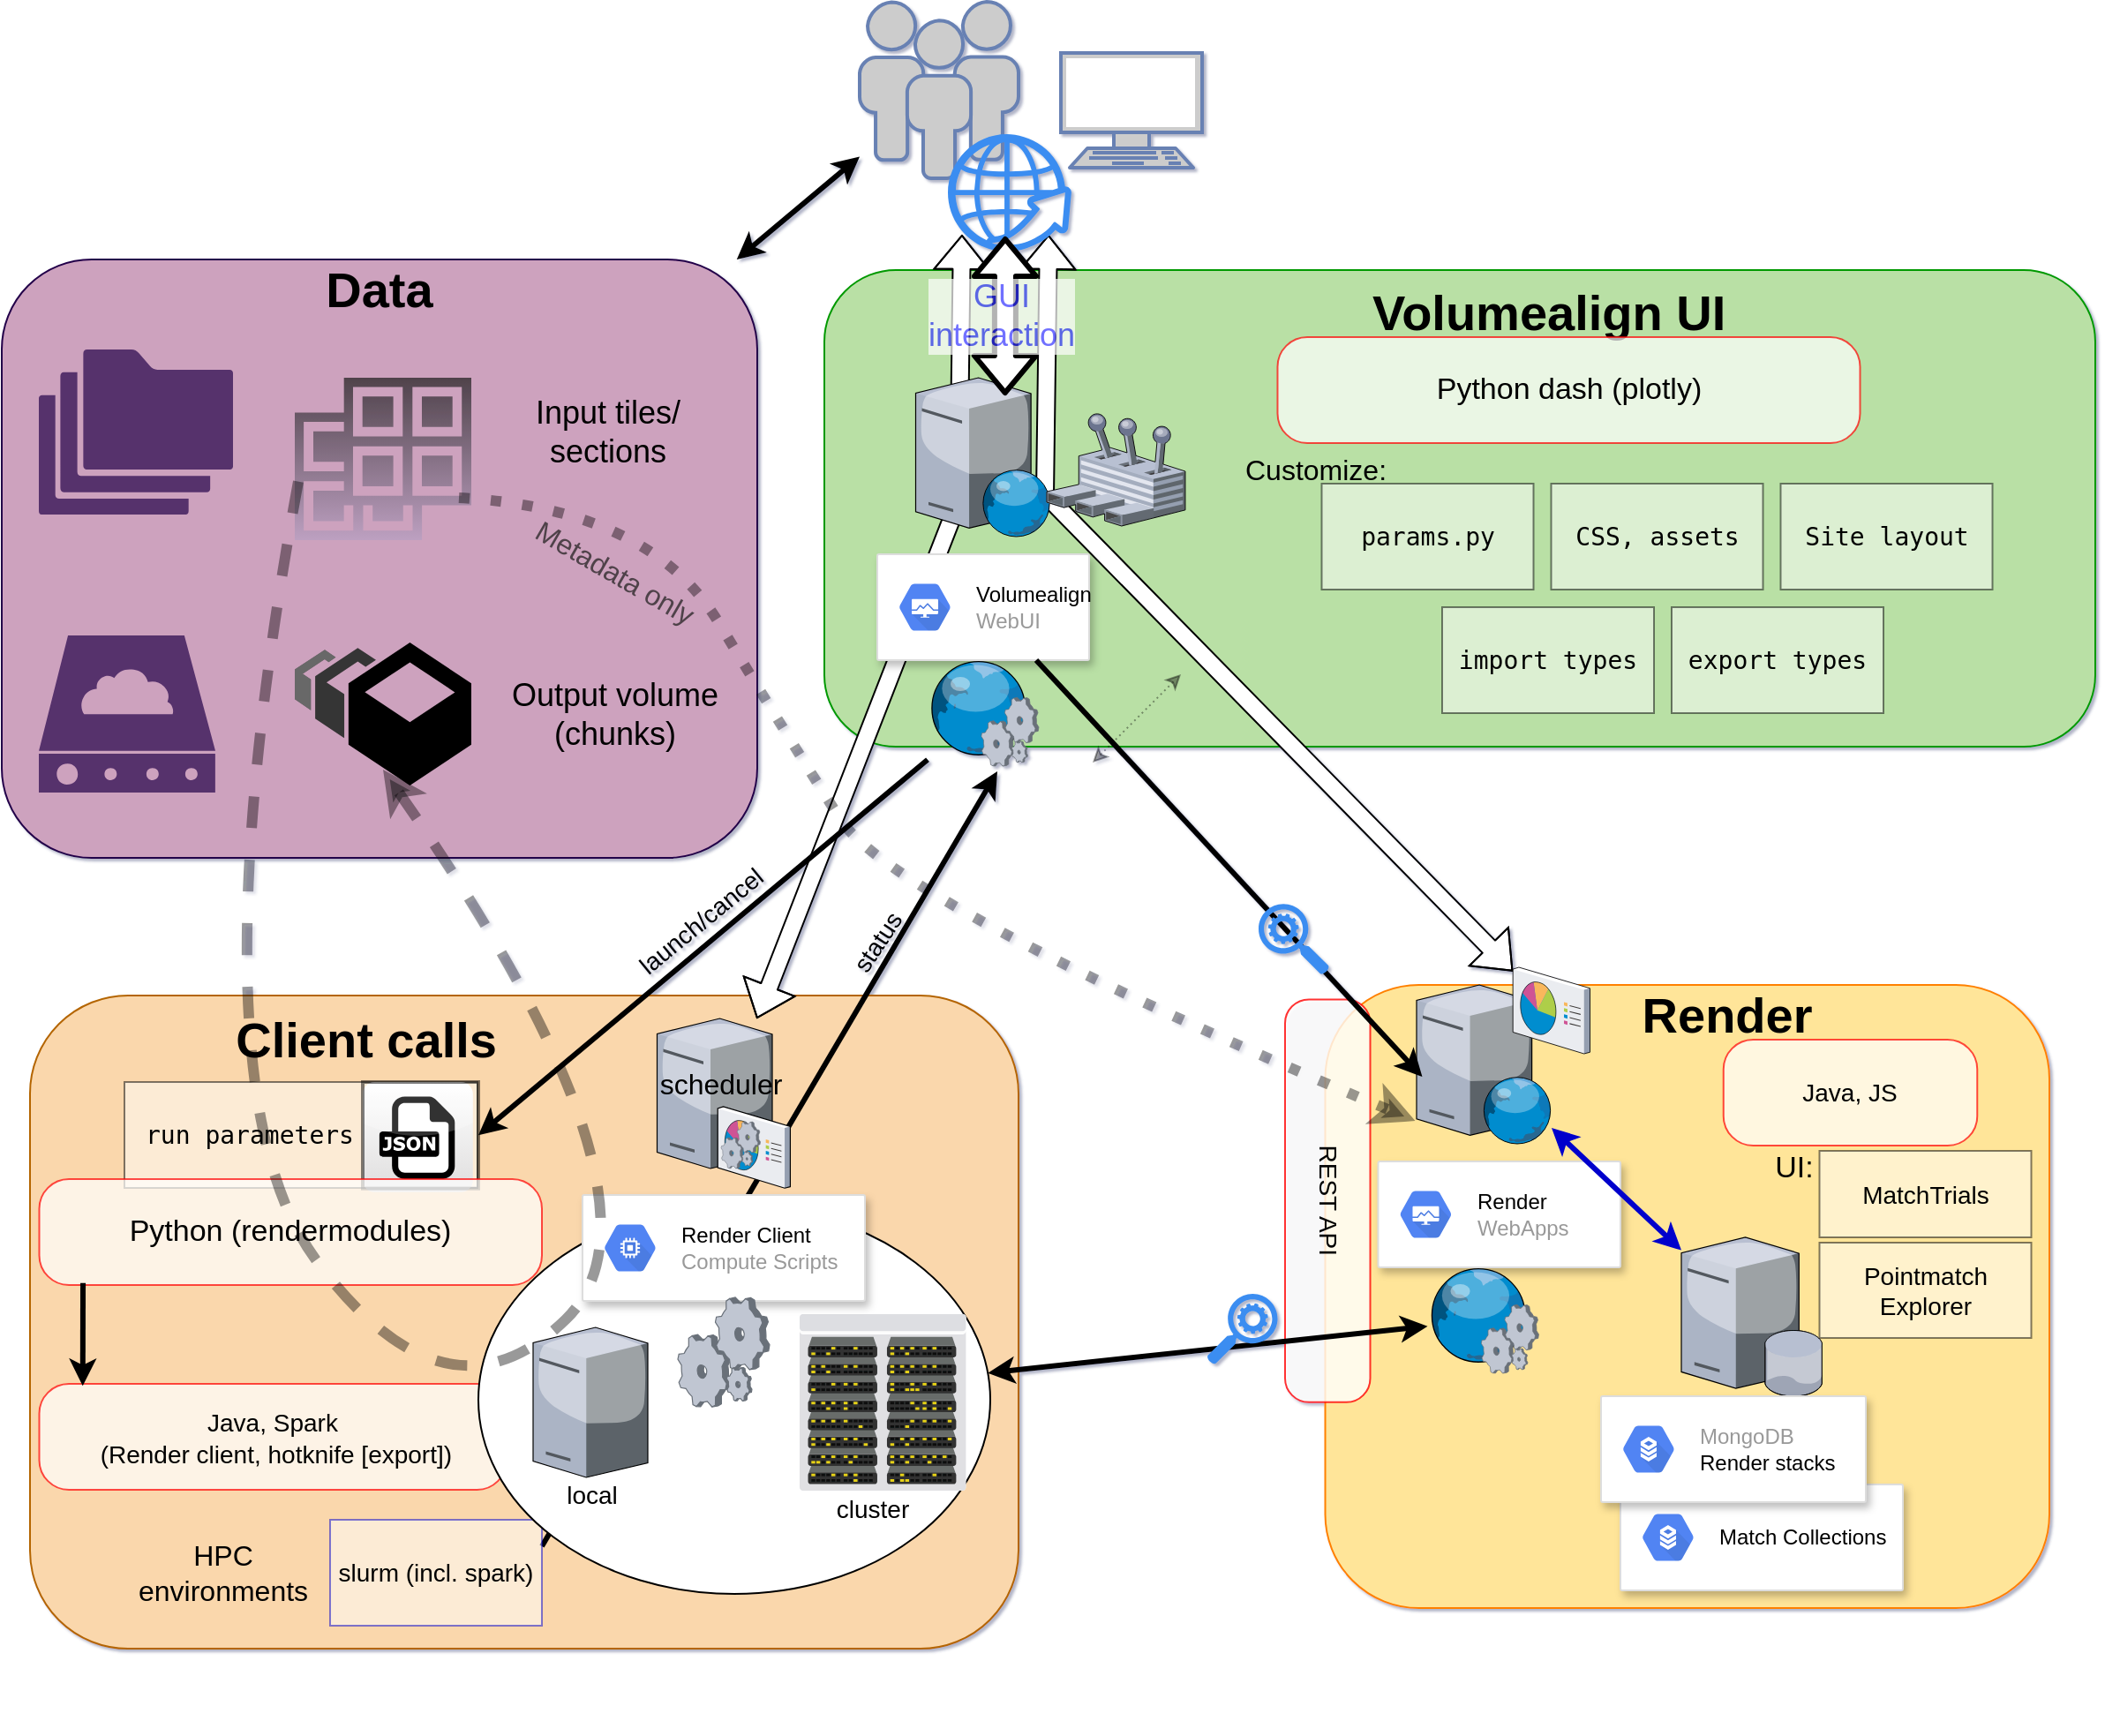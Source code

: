 <mxfile version="14.4.3" type="device"><diagram id="D8vMgsMkB-rplZWLKfx1" name="Page-1"><mxGraphModel dx="1826" dy="1260" grid="0" gridSize="10" guides="1" tooltips="1" connect="1" arrows="1" fold="1" page="0" pageScale="1" pageWidth="850" pageHeight="1100" math="0" shadow="1"><root><mxCell id="0"/><mxCell id="1" parent="0"/><mxCell id="05P3TEuLgaPyhXDfoOm5-92" value="&lt;h1&gt;&amp;nbsp;&amp;nbsp;&amp;nbsp;&amp;nbsp;&amp;nbsp;&amp;nbsp;&amp;nbsp;&amp;nbsp;&amp;nbsp;&amp;nbsp;&amp;nbsp;&amp;nbsp; Volumealign UI&lt;/h1&gt;&lt;blockquote&gt;&lt;div style=&quot;font-size: 15px&quot; align=&quot;left&quot;&gt;&lt;p style=&quot;font-size: 17px&quot;&gt;&lt;br&gt;&lt;/p&gt;&lt;/div&gt;&lt;/blockquote&gt;&lt;div&gt;&lt;br&gt;&lt;/div&gt;&lt;div&gt;&lt;br&gt;&lt;/div&gt;&lt;div&gt;&lt;br&gt;&lt;/div&gt;&lt;div&gt;&lt;br&gt;&lt;/div&gt;&lt;div&gt;&lt;br&gt;&lt;/div&gt;&lt;div&gt;&lt;br&gt;&lt;/div&gt;&lt;div&gt;&lt;br&gt;&lt;/div&gt;&lt;div&gt;&lt;br&gt;&lt;/div&gt;&lt;div&gt;&lt;br&gt;&lt;/div&gt;&lt;div&gt;&lt;br&gt;&lt;/div&gt;&lt;div&gt;&lt;br&gt;&lt;/div&gt;" style="whiteSpace=wrap;html=1;fontSize=14;rounded=1;fillColor=#B9E0A5;strokeColor=#009900;" parent="1" vertex="1"><mxGeometry x="260" y="-61" width="720" height="270" as="geometry"/></mxCell><mxCell id="05P3TEuLgaPyhXDfoOm5-90" value="&lt;h1&gt;Client calls&amp;nbsp;&amp;nbsp;&amp;nbsp;&amp;nbsp;&amp;nbsp;&amp;nbsp;&amp;nbsp;&amp;nbsp;&amp;nbsp;&amp;nbsp;&amp;nbsp;&amp;nbsp;&amp;nbsp;&amp;nbsp;&amp;nbsp;&amp;nbsp;&amp;nbsp;&amp;nbsp;&amp;nbsp;&amp;nbsp;&amp;nbsp;&amp;nbsp;&amp;nbsp; &lt;br&gt;&lt;/h1&gt;&lt;div&gt;&lt;br&gt;&lt;/div&gt;&lt;div&gt;&lt;br&gt;&lt;/div&gt;&lt;div&gt;&lt;br&gt;&lt;/div&gt;&lt;div&gt;&lt;br&gt;&lt;/div&gt;&lt;div&gt;&lt;br&gt;&lt;/div&gt;&lt;div&gt;&lt;br&gt;&lt;/div&gt;&lt;div&gt;&lt;br&gt;&lt;/div&gt;&lt;div&gt;&lt;br&gt;&lt;/div&gt;&lt;div&gt;&lt;br&gt;&lt;/div&gt;&lt;div&gt;&lt;br&gt;&lt;/div&gt;&lt;div&gt;&lt;br&gt;&lt;/div&gt;&lt;div&gt;&lt;br&gt;&lt;/div&gt;&lt;div&gt;&lt;br&gt;&lt;/div&gt;&lt;div&gt;&lt;br&gt;&lt;/div&gt;&lt;div&gt;&lt;br&gt;&lt;/div&gt;&lt;div&gt;&lt;br&gt;&lt;/div&gt;&lt;div&gt;&lt;br&gt;&lt;/div&gt;&lt;div&gt;&lt;br&gt;&lt;/div&gt;&lt;div&gt;&lt;br&gt;&lt;/div&gt;" style="whiteSpace=wrap;html=1;fontSize=14;fillColor=#fad7ac;strokeColor=#b46504;rounded=1;" parent="1" vertex="1"><mxGeometry x="-190" y="350" width="560" height="370" as="geometry"/></mxCell><mxCell id="05P3TEuLgaPyhXDfoOm5-80" value="" style="shape=flexArrow;endArrow=classic;startArrow=classic;html=1;exitX=0.114;exitY=0.857;exitDx=0;exitDy=0;exitPerimeter=0;fillColor=#ffffff;" parent="1" source="05P3TEuLgaPyhXDfoOm5-55" target="05P3TEuLgaPyhXDfoOm5-22" edge="1"><mxGeometry width="50" height="50" relative="1" as="geometry"><mxPoint x="394.88" y="-44.16" as="sourcePoint"/><mxPoint x="490.821" y="210" as="targetPoint"/><Array as="points"><mxPoint x="336" y="70"/></Array></mxGeometry></mxCell><mxCell id="05P3TEuLgaPyhXDfoOm5-79" value="" style="shape=flexArrow;endArrow=classic;startArrow=classic;html=1;exitX=0.814;exitY=0.857;exitDx=0;exitDy=0;exitPerimeter=0;fillColor=#ffffff;" parent="1" source="05P3TEuLgaPyhXDfoOm5-55" target="05P3TEuLgaPyhXDfoOm5-68" edge="1"><mxGeometry width="50" height="50" relative="1" as="geometry"><mxPoint x="362.021" y="10.0" as="sourcePoint"/><mxPoint x="364.43" y="-43.628" as="targetPoint"/><Array as="points"><mxPoint x="385" y="66"/></Array></mxGeometry></mxCell><mxCell id="05P3TEuLgaPyhXDfoOm5-73" value="" style="group" parent="1" vertex="1" connectable="0"><mxGeometry x="290" width="178.48" height="220" as="geometry"/></mxCell><mxCell id="05P3TEuLgaPyhXDfoOm5-36" value="" style="group" parent="05P3TEuLgaPyhXDfoOm5-73" vertex="1" connectable="0"><mxGeometry width="120" height="220" as="geometry"/></mxCell><mxCell id="05P3TEuLgaPyhXDfoOm5-37" value="" style="group" parent="05P3TEuLgaPyhXDfoOm5-36" vertex="1" connectable="0"><mxGeometry width="120" height="160" as="geometry"/></mxCell><mxCell id="05P3TEuLgaPyhXDfoOm5-38" value="" style="verticalLabelPosition=bottom;aspect=fixed;html=1;verticalAlign=top;strokeColor=none;align=center;outlineConnect=0;shape=mxgraph.citrix.web_server;" parent="05P3TEuLgaPyhXDfoOm5-37" vertex="1"><mxGeometry x="21.75" width="76.5" height="90" as="geometry"/></mxCell><mxCell id="05P3TEuLgaPyhXDfoOm5-39" value="" style="strokeColor=#dddddd;shadow=1;strokeWidth=1;rounded=1;absoluteArcSize=1;arcSize=2;" parent="05P3TEuLgaPyhXDfoOm5-37" vertex="1"><mxGeometry y="100" width="120" height="60" as="geometry"/></mxCell><mxCell id="05P3TEuLgaPyhXDfoOm5-40" value="&lt;font color=&quot;#000000&quot;&gt;Volumealign&lt;/font&gt;&lt;br&gt;WebUI" style="dashed=0;connectable=0;html=1;fillColor=#5184F3;strokeColor=none;shape=mxgraph.gcp2.hexIcon;prIcon=cloud_deployment_manager;part=1;labelPosition=right;verticalLabelPosition=middle;align=left;verticalAlign=middle;spacingLeft=5;fontColor=#999999;fontSize=12;" parent="05P3TEuLgaPyhXDfoOm5-39" vertex="1"><mxGeometry y="0.5" width="44" height="39" relative="1" as="geometry"><mxPoint x="5" y="-19.5" as="offset"/></mxGeometry></mxCell><mxCell id="05P3TEuLgaPyhXDfoOm5-41" value="" style="verticalLabelPosition=bottom;aspect=fixed;html=1;verticalAlign=top;strokeColor=none;align=center;outlineConnect=0;shape=mxgraph.citrix.web_service;" parent="05P3TEuLgaPyhXDfoOm5-36" vertex="1"><mxGeometry x="28.5" y="160" width="63" height="60" as="geometry"/></mxCell><mxCell id="05P3TEuLgaPyhXDfoOm5-69" value="" style="verticalLabelPosition=bottom;aspect=fixed;html=1;verticalAlign=top;strokeColor=none;align=center;outlineConnect=0;shape=mxgraph.citrix.user_control;fontSize=14;" parent="05P3TEuLgaPyhXDfoOm5-73" vertex="1"><mxGeometry x="96" y="20" width="78.48" height="64" as="geometry"/></mxCell><mxCell id="05P3TEuLgaPyhXDfoOm5-77" value="" style="group" parent="1" vertex="1" connectable="0"><mxGeometry x="300" y="-190" width="174" height="118.5" as="geometry"/></mxCell><mxCell id="05P3TEuLgaPyhXDfoOm5-46" value="" style="group" parent="05P3TEuLgaPyhXDfoOm5-77" vertex="1" connectable="0"><mxGeometry width="174" height="77" as="geometry"/></mxCell><mxCell id="05P3TEuLgaPyhXDfoOm5-56" value="" style="fontColor=#0066CC;verticalAlign=top;verticalLabelPosition=bottom;labelPosition=center;align=center;html=1;outlineConnect=0;fillColor=#CCCCCC;strokeColor=#6881B3;gradientColor=none;gradientDirection=north;strokeWidth=2;shape=mxgraph.networks.terminal;" parent="05P3TEuLgaPyhXDfoOm5-46" vertex="1"><mxGeometry x="94" y="6" width="80" height="65" as="geometry"/></mxCell><mxCell id="05P3TEuLgaPyhXDfoOm5-64" value="" style="fontColor=#0066CC;verticalAlign=top;verticalLabelPosition=bottom;labelPosition=center;align=center;html=1;outlineConnect=0;fillColor=#CCCCCC;strokeColor=#6881B3;gradientColor=none;gradientDirection=north;strokeWidth=2;shape=mxgraph.networks.users;" parent="05P3TEuLgaPyhXDfoOm5-46" vertex="1"><mxGeometry x="-20" y="-23" width="90" height="100" as="geometry"/></mxCell><mxCell id="05P3TEuLgaPyhXDfoOm5-55" value="" style="html=1;aspect=fixed;strokeColor=none;shadow=0;align=center;verticalAlign=top;fillColor=#3B8DF1;shape=mxgraph.gcp2.globe_world" parent="05P3TEuLgaPyhXDfoOm5-77" vertex="1"><mxGeometry x="30" y="52" width="70" height="66.5" as="geometry"/></mxCell><mxCell id="05P3TEuLgaPyhXDfoOm5-60" value="" style="shape=flexArrow;endArrow=classic;startArrow=classic;html=1;entryX=0.463;entryY=0.872;entryDx=0;entryDy=0;entryPerimeter=0;exitX=0.662;exitY=0.111;exitDx=0;exitDy=0;exitPerimeter=0;strokeWidth=3;fillColor=#ffffff;edgeStyle=elbowEdgeStyle;" parent="1" source="05P3TEuLgaPyhXDfoOm5-38" target="05P3TEuLgaPyhXDfoOm5-55" edge="1"><mxGeometry width="50" height="50" relative="1" as="geometry"><mxPoint x="361.688" y="3.69" as="sourcePoint"/><mxPoint x="362.43" y="-53.628" as="targetPoint"/></mxGeometry></mxCell><mxCell id="05P3TEuLgaPyhXDfoOm5-83" style="edgeStyle=none;rounded=0;orthogonalLoop=1;jettySize=auto;html=1;entryX=1;entryY=0.5;entryDx=0;entryDy=0;startArrow=none;startFill=0;strokeWidth=3;fillColor=#ffffff;fontSize=14;" parent="1" source="05P3TEuLgaPyhXDfoOm5-41" target="05P3TEuLgaPyhXDfoOm5-108" edge="1"><mxGeometry relative="1" as="geometry"/></mxCell><mxCell id="05P3TEuLgaPyhXDfoOm5-84" style="edgeStyle=none;rounded=0;orthogonalLoop=1;jettySize=auto;html=1;entryX=1;entryY=0.25;entryDx=0;entryDy=0;startArrow=classic;startFill=1;strokeColor=#000000;strokeWidth=3;fillColor=#ffffff;fontSize=14;exitX=0.627;exitY=1.05;exitDx=0;exitDy=0;exitPerimeter=0;endArrow=none;endFill=0;" parent="1" source="05P3TEuLgaPyhXDfoOm5-41" target="05P3TEuLgaPyhXDfoOm5-122" edge="1"><mxGeometry relative="1" as="geometry"/></mxCell><mxCell id="05P3TEuLgaPyhXDfoOm5-86" value="launch/cancel" style="text;html=1;align=center;verticalAlign=middle;resizable=0;points=[];autosize=1;fontSize=14;rotation=-39.3;" parent="1" vertex="1"><mxGeometry x="140" y="298.16" width="100" height="20" as="geometry"/></mxCell><mxCell id="05P3TEuLgaPyhXDfoOm5-88" value="&lt;div&gt;status&lt;/div&gt;" style="text;html=1;align=center;verticalAlign=middle;resizable=0;points=[];autosize=1;fontSize=14;rotation=-56.6;" parent="1" vertex="1"><mxGeometry x="265" y="310" width="50" height="20" as="geometry"/></mxCell><mxCell id="05P3TEuLgaPyhXDfoOm5-95" value="&lt;font style=&quot;font-size: 17px&quot;&gt;Python dash (plotly)&lt;br&gt;&lt;/font&gt;" style="whiteSpace=wrap;html=1;rounded=1;fontSize=14;fillColor=#FFFFFF;opacity=70;strokeColor=#FF0000;arcSize=28;" parent="1" vertex="1"><mxGeometry x="516.75" y="-23" width="330" height="60" as="geometry"/></mxCell><mxCell id="05P3TEuLgaPyhXDfoOm5-102" value="" style="group" parent="1" vertex="1" connectable="0"><mxGeometry x="541.75" y="60" width="380" height="60" as="geometry"/></mxCell><mxCell id="05P3TEuLgaPyhXDfoOm5-97" value="&lt;pre&gt;params.py&lt;/pre&gt;" style="whiteSpace=wrap;html=1;rounded=0;fontSize=14;opacity=50;shadow=0;glass=0;sketch=0;" parent="05P3TEuLgaPyhXDfoOm5-102" vertex="1"><mxGeometry width="120" height="60" as="geometry"/></mxCell><mxCell id="05P3TEuLgaPyhXDfoOm5-98" value="&lt;pre&gt;CSS, assets&lt;/pre&gt;" style="whiteSpace=wrap;html=1;rounded=0;fontSize=14;opacity=50;shadow=0;glass=0;sketch=0;" parent="05P3TEuLgaPyhXDfoOm5-102" vertex="1"><mxGeometry x="130" width="120" height="60" as="geometry"/></mxCell><mxCell id="05P3TEuLgaPyhXDfoOm5-99" value="&lt;pre&gt;Site layout&lt;/pre&gt;" style="whiteSpace=wrap;html=1;rounded=0;fontSize=14;opacity=50;shadow=0;glass=0;sketch=0;" parent="05P3TEuLgaPyhXDfoOm5-102" vertex="1"><mxGeometry x="260" width="120" height="60" as="geometry"/></mxCell><mxCell id="05P3TEuLgaPyhXDfoOm5-103" style="edgeStyle=none;rounded=0;orthogonalLoop=1;jettySize=auto;html=1;exitX=1;exitY=0.5;exitDx=0;exitDy=0;startArrow=classic;startFill=1;endArrow=none;endFill=0;strokeColor=#000000;strokeWidth=3;fillColor=#ffffff;fontSize=14;" parent="1" source="05P3TEuLgaPyhXDfoOm5-92" target="05P3TEuLgaPyhXDfoOm5-92" edge="1"><mxGeometry relative="1" as="geometry"/></mxCell><mxCell id="05P3TEuLgaPyhXDfoOm5-104" value="" style="group" parent="1" vertex="1" connectable="0"><mxGeometry x="610" y="130" width="250" height="60" as="geometry"/></mxCell><mxCell id="05P3TEuLgaPyhXDfoOm5-100" value="&lt;pre&gt;import types&lt;/pre&gt;" style="whiteSpace=wrap;html=1;rounded=0;fontSize=14;opacity=50;shadow=0;glass=0;sketch=0;" parent="05P3TEuLgaPyhXDfoOm5-104" vertex="1"><mxGeometry width="120" height="60" as="geometry"/></mxCell><mxCell id="05P3TEuLgaPyhXDfoOm5-101" value="&lt;pre&gt;export types&lt;/pre&gt;" style="whiteSpace=wrap;html=1;rounded=0;fontSize=14;opacity=50;shadow=0;glass=0;sketch=0;" parent="05P3TEuLgaPyhXDfoOm5-104" vertex="1"><mxGeometry x="130" width="120" height="60" as="geometry"/></mxCell><mxCell id="05P3TEuLgaPyhXDfoOm5-112" value="" style="group" parent="1" vertex="1" connectable="0"><mxGeometry x="-136.5" y="399" width="200.5" height="62.4" as="geometry"/></mxCell><mxCell id="05P3TEuLgaPyhXDfoOm5-107" value="&lt;pre&gt;run parameters       &lt;/pre&gt;" style="whiteSpace=wrap;html=1;rounded=0;fontSize=14;opacity=50;shadow=0;glass=0;sketch=0;" parent="05P3TEuLgaPyhXDfoOm5-112" vertex="1"><mxGeometry width="200" height="60" as="geometry"/></mxCell><mxCell id="05P3TEuLgaPyhXDfoOm5-109" value="" style="group" parent="05P3TEuLgaPyhXDfoOm5-112" vertex="1" connectable="0"><mxGeometry x="135" width="65.5" height="62.4" as="geometry"/></mxCell><mxCell id="05P3TEuLgaPyhXDfoOm5-94" value="" style="outlineConnect=0;html=1;align=center;labelPosition=center;verticalLabelPosition=bottom;verticalAlign=top;shape=mxgraph.webicons.json;gradientColor=#DFDEDE;rounded=1;fontSize=14;perimeterSpacing=11;strokeWidth=7;shadow=0;sketch=0;strokeColor=none;" parent="05P3TEuLgaPyhXDfoOm5-109" vertex="1"><mxGeometry width="62.397" height="62.4" as="geometry"/></mxCell><mxCell id="05P3TEuLgaPyhXDfoOm5-108" value="" style="rounded=0;whiteSpace=wrap;html=1;shadow=0;glass=0;sketch=0;strokeColor=#000000;strokeWidth=2;fontSize=14;opacity=50;fillColor=none;" parent="05P3TEuLgaPyhXDfoOm5-109" vertex="1"><mxGeometry width="65.5" height="60.331" as="geometry"/></mxCell><mxCell id="05P3TEuLgaPyhXDfoOm5-117" value="&lt;font style=&quot;font-size: 17px&quot;&gt;Python (rendermodules)&lt;br&gt;&lt;/font&gt;" style="whiteSpace=wrap;html=1;rounded=1;fontSize=14;fillColor=#FFFFFF;opacity=70;strokeColor=#FF0000;arcSize=28;" parent="1" vertex="1"><mxGeometry x="-184.75" y="454" width="284.75" height="60" as="geometry"/></mxCell><mxCell id="05P3TEuLgaPyhXDfoOm5-119" value="Java, Spark&lt;font style=&quot;font-size: 17px&quot;&gt;&lt;br&gt;&lt;/font&gt;&amp;nbsp;(Render client, hotknife [export])" style="whiteSpace=wrap;html=1;rounded=1;fontSize=14;fillColor=#FFFFFF;opacity=70;strokeColor=#FF0000;arcSize=28;" parent="1" vertex="1"><mxGeometry x="-184.75" y="570" width="264.75" height="60" as="geometry"/></mxCell><mxCell id="05P3TEuLgaPyhXDfoOm5-120" style="edgeStyle=none;rounded=0;orthogonalLoop=1;jettySize=auto;html=1;startArrow=none;startFill=0;endArrow=classic;endFill=1;strokeColor=#000000;strokeWidth=3;fillColor=#ffffff;fontSize=14;entryX=0.093;entryY=0.019;entryDx=0;entryDy=0;entryPerimeter=0;exitX=0.087;exitY=0.981;exitDx=0;exitDy=0;exitPerimeter=0;" parent="1" source="05P3TEuLgaPyhXDfoOm5-117" target="05P3TEuLgaPyhXDfoOm5-119" edge="1"><mxGeometry relative="1" as="geometry"><mxPoint x="-160" y="518" as="sourcePoint"/></mxGeometry></mxCell><mxCell id="05P3TEuLgaPyhXDfoOm5-122" value="slurm (incl. spark)" style="whiteSpace=wrap;html=1;rounded=0;fontSize=14;opacity=50;shadow=0;glass=0;sketch=0;strokeColor=#0000CC;" parent="1" vertex="1"><mxGeometry x="-20" y="647" width="120" height="60" as="geometry"/></mxCell><mxCell id="05P3TEuLgaPyhXDfoOm5-71" value="" style="group" parent="1" vertex="1" connectable="0"><mxGeometry x="64" y="363" width="336" height="402" as="geometry"/></mxCell><mxCell id="05P3TEuLgaPyhXDfoOm5-58" value="" style="ellipse;whiteSpace=wrap;html=1;" parent="05P3TEuLgaPyhXDfoOm5-71" vertex="1"><mxGeometry y="106" width="290" height="220" as="geometry"/></mxCell><mxCell id="05P3TEuLgaPyhXDfoOm5-29" value="" style="group" parent="05P3TEuLgaPyhXDfoOm5-71" vertex="1" connectable="0"><mxGeometry x="31" y="110" width="297.5" height="292" as="geometry"/></mxCell><mxCell id="05P3TEuLgaPyhXDfoOm5-33" value="" style="group" parent="05P3TEuLgaPyhXDfoOm5-29" vertex="1" connectable="0"><mxGeometry y="57.5" width="272.5" height="234.5" as="geometry"/></mxCell><mxCell id="05P3TEuLgaPyhXDfoOm5-24" value="" style="verticalLabelPosition=bottom;aspect=fixed;html=1;verticalAlign=top;strokeColor=none;align=center;outlineConnect=0;shape=mxgraph.citrix.datacenter;" parent="05P3TEuLgaPyhXDfoOm5-33" vertex="1"><mxGeometry x="151" width="94.44" height="100" as="geometry"/></mxCell><mxCell id="05P3TEuLgaPyhXDfoOm5-25" value="" style="verticalLabelPosition=bottom;aspect=fixed;html=1;verticalAlign=top;strokeColor=none;align=center;outlineConnect=0;shape=mxgraph.citrix.license_server;" parent="05P3TEuLgaPyhXDfoOm5-33" vertex="1"><mxGeometry y="7.5" width="65" height="85" as="geometry"/></mxCell><mxCell id="05P3TEuLgaPyhXDfoOm5-65" value="local" style="text;html=1;resizable=0;autosize=1;align=center;verticalAlign=middle;points=[];fillColor=none;strokeColor=none;rounded=0;fontSize=14;horizontal=1;" parent="05P3TEuLgaPyhXDfoOm5-33" vertex="1"><mxGeometry x="12.5" y="92.5" width="40" height="20" as="geometry"/></mxCell><mxCell id="05P3TEuLgaPyhXDfoOm5-66" value="cluster" style="text;html=1;resizable=0;autosize=1;align=center;verticalAlign=middle;points=[];fillColor=none;strokeColor=none;rounded=0;fontSize=14;horizontal=1;" parent="05P3TEuLgaPyhXDfoOm5-33" vertex="1"><mxGeometry x="162" y="100" width="60" height="20" as="geometry"/></mxCell><mxCell id="05P3TEuLgaPyhXDfoOm5-32" value="" style="group" parent="05P3TEuLgaPyhXDfoOm5-71" vertex="1" connectable="0"><mxGeometry x="59" width="160" height="220" as="geometry"/></mxCell><mxCell id="05P3TEuLgaPyhXDfoOm5-26" value="" style="strokeColor=#dddddd;shadow=1;strokeWidth=1;rounded=1;absoluteArcSize=1;arcSize=2;" parent="05P3TEuLgaPyhXDfoOm5-32" vertex="1"><mxGeometry y="100" width="160" height="60" as="geometry"/></mxCell><mxCell id="05P3TEuLgaPyhXDfoOm5-27" value="&lt;font color=&quot;#000000&quot;&gt;Render Client&lt;/font&gt;&lt;br&gt;Compute Scripts" style="dashed=0;connectable=0;html=1;fillColor=#5184F3;strokeColor=none;shape=mxgraph.gcp2.hexIcon;prIcon=compute_engine;part=1;labelPosition=right;verticalLabelPosition=middle;align=left;verticalAlign=middle;spacingLeft=5;fontColor=#999999;fontSize=12;" parent="05P3TEuLgaPyhXDfoOm5-26" vertex="1"><mxGeometry y="0.5" width="44" height="39" relative="1" as="geometry"><mxPoint x="5" y="-19.5" as="offset"/></mxGeometry></mxCell><mxCell id="05P3TEuLgaPyhXDfoOm5-30" value="" style="group" parent="05P3TEuLgaPyhXDfoOm5-32" vertex="1" connectable="0"><mxGeometry x="42.25" width="75.5" height="220" as="geometry"/></mxCell><mxCell id="05P3TEuLgaPyhXDfoOm5-22" value="" style="verticalLabelPosition=bottom;aspect=fixed;html=1;verticalAlign=top;strokeColor=none;align=center;outlineConnect=0;shape=mxgraph.citrix.command_center;" parent="05P3TEuLgaPyhXDfoOm5-30" vertex="1"><mxGeometry width="75.5" height="96" as="geometry"/></mxCell><mxCell id="05P3TEuLgaPyhXDfoOm5-21" value="" style="verticalLabelPosition=bottom;aspect=fixed;html=1;verticalAlign=top;strokeColor=none;align=center;outlineConnect=0;shape=mxgraph.citrix.process;" parent="05P3TEuLgaPyhXDfoOm5-30" vertex="1"><mxGeometry x="11.75" y="158" width="52" height="62" as="geometry"/></mxCell><mxCell id="05P3TEuLgaPyhXDfoOm5-127" value="scheduler" style="text;html=1;align=center;verticalAlign=middle;resizable=0;points=[];autosize=1;fontSize=16;" parent="05P3TEuLgaPyhXDfoOm5-30" vertex="1"><mxGeometry x="-4.5" y="27" width="80" height="20" as="geometry"/></mxCell><mxCell id="05P3TEuLgaPyhXDfoOm5-126" value="&lt;div style=&quot;font-size: 16px;&quot;&gt;HPC&lt;/div&gt;&lt;div style=&quot;font-size: 16px;&quot;&gt;environments&lt;/div&gt;" style="text;html=1;align=center;verticalAlign=middle;resizable=0;points=[];autosize=1;fontSize=16;" parent="1" vertex="1"><mxGeometry x="-136.5" y="657" width="110" height="40" as="geometry"/></mxCell><mxCell id="05P3TEuLgaPyhXDfoOm5-128" value="&lt;div style=&quot;font-size: 18px;&quot;&gt;GUI&lt;/div&gt;&lt;div style=&quot;font-size: 18px;&quot;&gt; interaction&lt;/div&gt;" style="text;html=1;align=center;verticalAlign=middle;resizable=0;points=[];autosize=1;fontSize=18;fontColor=#3333FF;labelBackgroundColor=#ffffff;textOpacity=70;" parent="1" vertex="1"><mxGeometry x="310" y="-60" width="100" height="50" as="geometry"/></mxCell><mxCell id="05P3TEuLgaPyhXDfoOm5-140" value="" style="group" parent="1" vertex="1" connectable="0"><mxGeometry x="-206" y="-67" width="428" height="339" as="geometry"/></mxCell><mxCell id="05P3TEuLgaPyhXDfoOm5-137" value="&lt;h1&gt;Data &lt;br&gt;&lt;/h1&gt;&lt;blockquote&gt;&lt;div style=&quot;font-size: 15px&quot; align=&quot;left&quot;&gt;&lt;p style=&quot;font-size: 17px&quot;&gt;&lt;br&gt;&lt;/p&gt;&lt;/div&gt;&lt;/blockquote&gt;&lt;div&gt;&lt;br&gt;&lt;/div&gt;&lt;div&gt;&lt;br&gt;&lt;/div&gt;&lt;div&gt;&lt;br&gt;&lt;/div&gt;&lt;div&gt;&lt;br&gt;&lt;/div&gt;&lt;div&gt;&lt;br&gt;&lt;/div&gt;&lt;div&gt;&lt;br&gt;&lt;/div&gt;&lt;div&gt;&lt;br&gt;&lt;/div&gt;&lt;div&gt;&lt;br&gt;&lt;/div&gt;&lt;div&gt;&lt;br&gt;&lt;/div&gt;&lt;div&gt;&lt;br&gt;&lt;/div&gt;&lt;div&gt;&lt;br&gt;&lt;/div&gt;&lt;div&gt;&lt;br&gt;&lt;/div&gt;&lt;div&gt;&lt;br&gt;&lt;/div&gt;&lt;div&gt;&lt;br&gt;&lt;/div&gt;&lt;div&gt;&lt;br&gt;&lt;/div&gt;&lt;div&gt;&lt;br&gt;&lt;/div&gt;" style="whiteSpace=wrap;html=1;fontSize=14;rounded=1;fillColor=#CDA2BE;strokeColor=#24004A;" parent="05P3TEuLgaPyhXDfoOm5-140" vertex="1"><mxGeometry width="428" height="339" as="geometry"/></mxCell><mxCell id="05P3TEuLgaPyhXDfoOm5-130" value="" style="html=1;aspect=fixed;strokeColor=none;shadow=0;align=center;verticalAlign=top;shape=mxgraph.gcp2.folders;rounded=0;glass=0;labelBackgroundColor=#ffffff;sketch=0;fontSize=18;fontColor=#000000;opacity=70;fillColor=#24004A;" parent="05P3TEuLgaPyhXDfoOm5-140" vertex="1"><mxGeometry x="21" y="51" width="110" height="93.5" as="geometry"/></mxCell><mxCell id="05P3TEuLgaPyhXDfoOm5-132" value="" style="html=1;aspect=fixed;strokeColor=none;shadow=0;align=center;verticalAlign=top;shape=mxgraph.gcp2.segments_2;rounded=0;glass=0;labelBackgroundColor=#ffffff;sketch=0;fontSize=18;fontColor=#000000;opacity=70;fillColor=#1A1A1A;gradientColor=#B69FC2;" parent="05P3TEuLgaPyhXDfoOm5-140" vertex="1"><mxGeometry x="166" y="67" width="100" height="92" as="geometry"/></mxCell><mxCell id="05P3TEuLgaPyhXDfoOm5-135" value="" style="html=1;aspect=fixed;strokeColor=none;shadow=0;align=center;verticalAlign=top;shape=mxgraph.gcp2.bucket_scale;rounded=0;glass=0;labelBackgroundColor=#ffffff;sketch=0;fontSize=18;fontColor=#000000;fillColor=#030303;" parent="05P3TEuLgaPyhXDfoOm5-140" vertex="1"><mxGeometry x="166" y="217" width="100" height="81" as="geometry"/></mxCell><mxCell id="05P3TEuLgaPyhXDfoOm5-136" value="" style="html=1;aspect=fixed;strokeColor=none;shadow=0;align=center;verticalAlign=top;shape=mxgraph.gcp2.cloud_server;rounded=0;glass=0;labelBackgroundColor=#ffffff;sketch=0;fontSize=18;fontColor=#000000;fillColor=#24004A;opacity=70;" parent="05P3TEuLgaPyhXDfoOm5-140" vertex="1"><mxGeometry x="21" y="213" width="100" height="89" as="geometry"/></mxCell><mxCell id="05P3TEuLgaPyhXDfoOm5-138" value="&lt;div&gt;Input tiles/&lt;/div&gt;&lt;div&gt;sections&lt;/div&gt;" style="text;html=1;align=center;verticalAlign=middle;resizable=0;points=[];autosize=1;fontSize=18;fontColor=#000000;" parent="05P3TEuLgaPyhXDfoOm5-140" vertex="1"><mxGeometry x="297" y="73.75" width="92" height="48" as="geometry"/></mxCell><mxCell id="05P3TEuLgaPyhXDfoOm5-139" value="&lt;div&gt;Output volume&lt;/div&gt;&lt;div&gt;(chunks)&lt;/div&gt;" style="text;html=1;align=center;verticalAlign=middle;resizable=0;points=[];autosize=1;fontSize=18;fontColor=#000000;" parent="05P3TEuLgaPyhXDfoOm5-140" vertex="1"><mxGeometry x="283" y="233.5" width="127" height="48" as="geometry"/></mxCell><mxCell id="05P3TEuLgaPyhXDfoOm5-141" value="" style="curved=1;endArrow=classic;html=1;strokeColor=#000000;strokeWidth=6;fillColor=#ffffff;fontSize=18;fontColor=#000000;exitX=0.02;exitY=0.639;exitDx=0;exitDy=0;exitPerimeter=0;entryX=0.5;entryY=0.889;entryDx=0;entryDy=0;entryPerimeter=0;dashed=1;endSize=6;targetPerimeterSpacing=1;sourcePerimeterSpacing=5;opacity=40;" parent="05P3TEuLgaPyhXDfoOm5-140" source="05P3TEuLgaPyhXDfoOm5-132" target="05P3TEuLgaPyhXDfoOm5-135" edge="1"><mxGeometry width="50" height="50" relative="1" as="geometry"><mxPoint x="-87" y="-83" as="sourcePoint"/><mxPoint x="8" as="targetPoint"/><Array as="points"><mxPoint x="105" y="469"/><mxPoint x="252" y="666"/><mxPoint x="387" y="535"/></Array></mxGeometry></mxCell><mxCell id="05P3TEuLgaPyhXDfoOm5-148" value="" style="endArrow=classic;startArrow=classic;html=1;dashed=1;dashPattern=1 2;fontSize=16;fontColor=#1A1A1A;opacity=40;" parent="1" edge="1"><mxGeometry width="50" height="50" relative="1" as="geometry"><mxPoint x="412" y="218" as="sourcePoint"/><mxPoint x="462" y="168" as="targetPoint"/></mxGeometry></mxCell><mxCell id="05P3TEuLgaPyhXDfoOm5-149" style="orthogonalLoop=1;jettySize=auto;html=1;fontSize=16;fontColor=#1A1A1A;rounded=0;strokeWidth=3;startArrow=classic;startFill=1;" parent="1" source="05P3TEuLgaPyhXDfoOm5-64" target="05P3TEuLgaPyhXDfoOm5-137" edge="1"><mxGeometry relative="1" as="geometry"/></mxCell><mxCell id="05P3TEuLgaPyhXDfoOm5-151" value="" style="group" parent="1" vertex="1" connectable="0"><mxGeometry x="521" y="344" width="433" height="353" as="geometry"/></mxCell><mxCell id="05P3TEuLgaPyhXDfoOm5-91" value="&lt;h1 align=&quot;right&quot;&gt;Render &amp;nbsp;&amp;nbsp; &amp;nbsp;&amp;nbsp;&amp;nbsp;&amp;nbsp;&amp;nbsp;&amp;nbsp;&amp;nbsp;&amp;nbsp;&amp;nbsp;&amp;nbsp;&amp;nbsp;&amp;nbsp;&amp;nbsp; &lt;br&gt;&lt;/h1&gt;&lt;div align=&quot;right&quot;&gt;&lt;br&gt;&lt;/div&gt;&lt;div align=&quot;right&quot;&gt;&lt;br&gt;&lt;/div&gt;&lt;div align=&quot;right&quot;&gt;&lt;br&gt;&lt;/div&gt;&lt;div align=&quot;right&quot;&gt;&lt;br&gt;&lt;/div&gt;&lt;div align=&quot;right&quot;&gt;&lt;br&gt;&lt;/div&gt;&lt;div align=&quot;right&quot;&gt;&lt;br&gt;&lt;/div&gt;&lt;div align=&quot;right&quot;&gt;&lt;br&gt;&lt;/div&gt;&lt;div align=&quot;right&quot;&gt;&lt;br&gt;&lt;/div&gt;&lt;div align=&quot;right&quot;&gt;&lt;br&gt;&lt;/div&gt;&lt;div align=&quot;right&quot;&gt;&lt;br&gt;&lt;/div&gt;&lt;div align=&quot;right&quot;&gt;&lt;br&gt;&lt;/div&gt;&lt;div align=&quot;right&quot;&gt;&lt;br&gt;&lt;/div&gt;&lt;div align=&quot;right&quot;&gt;&lt;br&gt;&lt;/div&gt;&lt;div align=&quot;right&quot;&gt;&lt;br&gt;&lt;/div&gt;&lt;div align=&quot;right&quot;&gt;&lt;br&gt;&lt;/div&gt;&lt;div align=&quot;right&quot;&gt;&lt;br&gt;&lt;/div&gt;&lt;div align=&quot;right&quot;&gt;&lt;br&gt;&lt;/div&gt;&lt;div align=&quot;right&quot;&gt;&lt;br&gt;&lt;/div&gt;&amp;nbsp;&amp;nbsp; " style="whiteSpace=wrap;html=1;fontSize=14;rounded=1;fillColor=#FFE599;strokeColor=#FF8000;align=right;" parent="05P3TEuLgaPyhXDfoOm5-151" vertex="1"><mxGeometry x="22.75" width="410.25" height="353" as="geometry"/></mxCell><mxCell id="05P3TEuLgaPyhXDfoOm5-20" value="" style="group" parent="05P3TEuLgaPyhXDfoOm5-151" vertex="1" connectable="0"><mxGeometry x="179" y="143" width="171" height="200" as="geometry"/></mxCell><mxCell id="05P3TEuLgaPyhXDfoOm5-9" value="" style="verticalLabelPosition=bottom;aspect=fixed;html=1;verticalAlign=top;strokeColor=none;align=center;outlineConnect=0;shape=mxgraph.citrix.database_server;" parent="05P3TEuLgaPyhXDfoOm5-20" vertex="1"><mxGeometry x="45.5" width="80" height="90" as="geometry"/></mxCell><mxCell id="05P3TEuLgaPyhXDfoOm5-11" value="" style="group" parent="05P3TEuLgaPyhXDfoOm5-20" vertex="1" connectable="0"><mxGeometry y="90" width="171" height="110" as="geometry"/></mxCell><mxCell id="05P3TEuLgaPyhXDfoOm5-7" value="" style="strokeColor=#dddddd;shadow=1;strokeWidth=1;rounded=1;absoluteArcSize=1;arcSize=2;" parent="05P3TEuLgaPyhXDfoOm5-11" vertex="1"><mxGeometry x="11" y="50" width="160" height="60" as="geometry"/></mxCell><mxCell id="05P3TEuLgaPyhXDfoOm5-8" value="&lt;font color=&quot;#000000&quot;&gt;Match Collections&lt;br&gt;&lt;/font&gt;" style="dashed=0;connectable=0;html=1;fillColor=#5184F3;strokeColor=none;shape=mxgraph.gcp2.hexIcon;prIcon=cloud_sql;part=1;labelPosition=right;verticalLabelPosition=middle;align=left;verticalAlign=middle;spacingLeft=5;fontColor=#999999;fontSize=12;" parent="05P3TEuLgaPyhXDfoOm5-7" vertex="1"><mxGeometry y="0.5" width="44" height="39" relative="1" as="geometry"><mxPoint x="5" y="-19.5" as="offset"/></mxGeometry></mxCell><mxCell id="05P3TEuLgaPyhXDfoOm5-5" value="" style="strokeColor=#dddddd;shadow=1;strokeWidth=1;rounded=1;absoluteArcSize=1;arcSize=2;" parent="05P3TEuLgaPyhXDfoOm5-11" vertex="1"><mxGeometry width="150" height="60" as="geometry"/></mxCell><mxCell id="05P3TEuLgaPyhXDfoOm5-6" value="MongoDB&lt;br&gt;&lt;font color=&quot;#000000&quot;&gt;Render stacks&lt;/font&gt;" style="dashed=0;connectable=0;html=1;fillColor=#5184F3;strokeColor=none;shape=mxgraph.gcp2.hexIcon;prIcon=cloud_sql;part=1;labelPosition=right;verticalLabelPosition=middle;align=left;verticalAlign=middle;spacingLeft=5;fontColor=#999999;fontSize=12;" parent="05P3TEuLgaPyhXDfoOm5-5" vertex="1"><mxGeometry y="0.5" width="44" height="39" relative="1" as="geometry"><mxPoint x="5" y="-19.5" as="offset"/></mxGeometry></mxCell><mxCell id="05P3TEuLgaPyhXDfoOm5-28" value="" style="group" parent="05P3TEuLgaPyhXDfoOm5-151" vertex="1" connectable="0"><mxGeometry x="52.75" width="137.25" height="220" as="geometry"/></mxCell><mxCell id="05P3TEuLgaPyhXDfoOm5-19" value="" style="group" parent="05P3TEuLgaPyhXDfoOm5-28" vertex="1" connectable="0"><mxGeometry width="137.25" height="160" as="geometry"/></mxCell><mxCell id="05P3TEuLgaPyhXDfoOm5-12" value="" style="verticalLabelPosition=bottom;aspect=fixed;html=1;verticalAlign=top;strokeColor=none;align=center;outlineConnect=0;shape=mxgraph.citrix.web_server;" parent="05P3TEuLgaPyhXDfoOm5-19" vertex="1"><mxGeometry x="21.75" width="76.5" height="90" as="geometry"/></mxCell><mxCell id="05P3TEuLgaPyhXDfoOm5-17" value="" style="strokeColor=#dddddd;shadow=1;strokeWidth=1;rounded=1;absoluteArcSize=1;arcSize=2;" parent="05P3TEuLgaPyhXDfoOm5-19" vertex="1"><mxGeometry y="100" width="137.25" height="60" as="geometry"/></mxCell><mxCell id="05P3TEuLgaPyhXDfoOm5-18" value="&lt;font color=&quot;#000000&quot;&gt;Render&lt;/font&gt;&lt;br&gt;WebApps" style="dashed=0;connectable=0;html=1;fillColor=#5184F3;strokeColor=none;shape=mxgraph.gcp2.hexIcon;prIcon=cloud_deployment_manager;part=1;labelPosition=right;verticalLabelPosition=middle;align=left;verticalAlign=middle;spacingLeft=5;fontColor=#999999;fontSize=12;" parent="05P3TEuLgaPyhXDfoOm5-17" vertex="1"><mxGeometry y="0.5" width="44" height="39" relative="1" as="geometry"><mxPoint x="5" y="-19.5" as="offset"/></mxGeometry></mxCell><mxCell id="05P3TEuLgaPyhXDfoOm5-68" value="" style="verticalLabelPosition=bottom;aspect=fixed;html=1;verticalAlign=top;strokeColor=none;align=center;outlineConnect=0;shape=mxgraph.citrix.reporting;fontSize=14;" parent="05P3TEuLgaPyhXDfoOm5-19" vertex="1"><mxGeometry x="76.33" y="-10" width="43.67" height="49" as="geometry"/></mxCell><mxCell id="05P3TEuLgaPyhXDfoOm5-23" value="" style="verticalLabelPosition=bottom;aspect=fixed;html=1;verticalAlign=top;strokeColor=none;align=center;outlineConnect=0;shape=mxgraph.citrix.web_service;" parent="05P3TEuLgaPyhXDfoOm5-28" vertex="1"><mxGeometry x="28" y="160" width="63" height="60" as="geometry"/></mxCell><mxCell id="05P3TEuLgaPyhXDfoOm5-59" value="" style="endArrow=classic;startArrow=classic;html=1;rounded=0;fontSize=14;strokeWidth=3;fillColor=#ffffff;startFill=1;strokeColor=#0000CC;" parent="05P3TEuLgaPyhXDfoOm5-151" source="05P3TEuLgaPyhXDfoOm5-12" target="05P3TEuLgaPyhXDfoOm5-9" edge="1"><mxGeometry width="50" height="50" relative="1" as="geometry"><mxPoint x="-85.25" y="80" as="sourcePoint"/><mxPoint x="-35.25" y="30" as="targetPoint"/></mxGeometry></mxCell><mxCell id="05P3TEuLgaPyhXDfoOm5-96" value="Java, JS&lt;font style=&quot;font-size: 17px&quot;&gt;&lt;br&gt;&lt;/font&gt;" style="whiteSpace=wrap;html=1;rounded=1;fontSize=14;fillColor=#FFFFFF;opacity=70;strokeColor=#FF0000;arcSize=28;" parent="05P3TEuLgaPyhXDfoOm5-151" vertex="1"><mxGeometry x="248.38" y="31" width="143.75" height="60" as="geometry"/></mxCell><mxCell id="05P3TEuLgaPyhXDfoOm5-115" value="REST API" style="whiteSpace=wrap;html=1;rounded=1;fontSize=14;fillColor=#FFFFFF;opacity=80;strokeColor=#FF0000;arcSize=28;rotation=90;" parent="05P3TEuLgaPyhXDfoOm5-151" vertex="1"><mxGeometry x="-89.97" y="98.16" width="228.19" height="48.25" as="geometry"/></mxCell><mxCell id="05P3TEuLgaPyhXDfoOm5-123" value="Pointmatch Explorer" style="whiteSpace=wrap;html=1;rounded=0;fontSize=14;opacity=50;shadow=0;glass=0;sketch=0;" parent="05P3TEuLgaPyhXDfoOm5-151" vertex="1"><mxGeometry x="302.75" y="146" width="120" height="54" as="geometry"/></mxCell><mxCell id="05P3TEuLgaPyhXDfoOm5-124" value="MatchTrials" style="whiteSpace=wrap;html=1;rounded=0;fontSize=14;opacity=50;shadow=0;glass=0;sketch=0;" parent="05P3TEuLgaPyhXDfoOm5-151" vertex="1"><mxGeometry x="302.75" y="94" width="120" height="49" as="geometry"/></mxCell><mxCell id="05P3TEuLgaPyhXDfoOm5-125" value="UI:" style="text;html=1;align=center;verticalAlign=middle;resizable=0;points=[];autosize=1;fontSize=17;" parent="05P3TEuLgaPyhXDfoOm5-151" vertex="1"><mxGeometry x="267.75" y="89" width="40" height="30" as="geometry"/></mxCell><mxCell id="05P3TEuLgaPyhXDfoOm5-74" style="rounded=0;orthogonalLoop=1;jettySize=auto;html=1;startArrow=none;startFill=0;fontSize=14;exitX=0.75;exitY=1;exitDx=0;exitDy=0;strokeWidth=3;fillColor=#ffffff;entryX=0.042;entryY=0.578;entryDx=0;entryDy=0;entryPerimeter=0;" parent="1" source="05P3TEuLgaPyhXDfoOm5-39" target="05P3TEuLgaPyhXDfoOm5-12" edge="1"><mxGeometry relative="1" as="geometry"/></mxCell><mxCell id="05P3TEuLgaPyhXDfoOm5-81" style="rounded=0;orthogonalLoop=1;jettySize=auto;html=1;startArrow=classic;startFill=1;strokeWidth=3;fillColor=#ffffff;fontSize=14;" parent="1" source="05P3TEuLgaPyhXDfoOm5-58" target="05P3TEuLgaPyhXDfoOm5-23" edge="1"><mxGeometry relative="1" as="geometry"/></mxCell><mxCell id="05P3TEuLgaPyhXDfoOm5-52" value="" style="html=1;aspect=fixed;strokeColor=none;shadow=0;align=center;verticalAlign=top;fillColor=#3B8DF1;shape=mxgraph.gcp2.search_api" parent="1" vertex="1"><mxGeometry x="506" y="298.16" width="40" height="40" as="geometry"/></mxCell><mxCell id="05P3TEuLgaPyhXDfoOm5-76" value="" style="html=1;aspect=fixed;strokeColor=none;shadow=0;align=center;verticalAlign=top;fillColor=#3B8DF1;shape=mxgraph.gcp2.search_api;flipH=1;" parent="1" vertex="1"><mxGeometry x="476.75" y="519" width="40" height="40" as="geometry"/></mxCell><mxCell id="05P3TEuLgaPyhXDfoOm5-144" value="" style="curved=1;endArrow=classic;html=1;strokeColor=#000000;strokeWidth=6;fillColor=#ffffff;fontSize=18;fontColor=#000000;exitX=0.93;exitY=0.739;exitDx=0;exitDy=0;exitPerimeter=0;dashed=1;endSize=6;targetPerimeterSpacing=1;sourcePerimeterSpacing=5;opacity=40;entryX=-0.01;entryY=0.856;entryDx=0;entryDy=0;entryPerimeter=0;dashPattern=1 2;" parent="1" source="05P3TEuLgaPyhXDfoOm5-132" target="05P3TEuLgaPyhXDfoOm5-12" edge="1"><mxGeometry width="50" height="50" relative="1" as="geometry"><mxPoint x="-234" y="1.788" as="sourcePoint"/><mxPoint x="-186" y="165.009" as="targetPoint"/><Array as="points"><mxPoint x="161" y="74"/><mxPoint x="239" y="203"/><mxPoint x="299" y="297"/></Array></mxGeometry></mxCell><mxCell id="05P3TEuLgaPyhXDfoOm5-147" value="&lt;div style=&quot;font-size: 16px;&quot;&gt;Metadata only&lt;/div&gt;" style="edgeLabel;html=1;align=center;verticalAlign=middle;resizable=0;points=[];labelBackgroundColor=none;fontSize=16;fontColor=#1A1A1A;textOpacity=70;rotation=30;" parent="05P3TEuLgaPyhXDfoOm5-144" vertex="1" connectable="0"><mxGeometry x="-0.792" y="-6" relative="1" as="geometry"><mxPoint x="16.28" y="32.04" as="offset"/></mxGeometry></mxCell><mxCell id="05P3TEuLgaPyhXDfoOm5-152" value="Customize:" style="text;html=1;align=center;verticalAlign=middle;resizable=0;points=[];autosize=1;fontSize=16;" parent="1" vertex="1"><mxGeometry x="493" y="40" width="90" height="23" as="geometry"/></mxCell></root></mxGraphModel></diagram></mxfile>